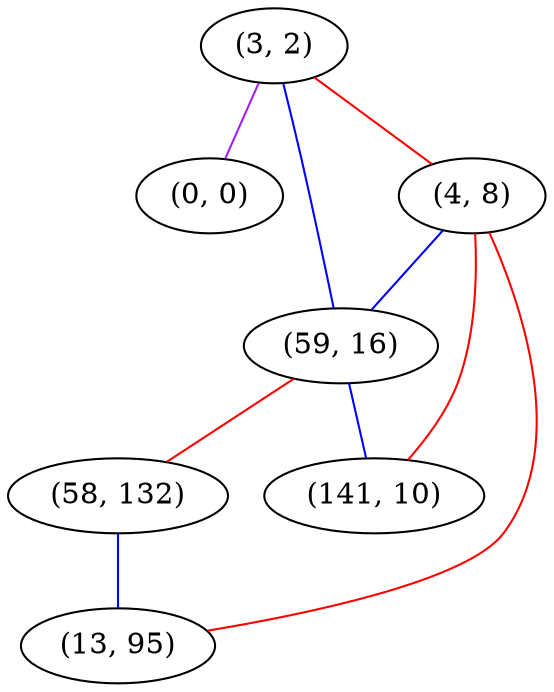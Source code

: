 graph "" {
"(3, 2)";
"(0, 0)";
"(4, 8)";
"(59, 16)";
"(58, 132)";
"(13, 95)";
"(141, 10)";
"(3, 2)" -- "(59, 16)"  [color=blue, key=0, weight=3];
"(3, 2)" -- "(0, 0)"  [color=purple, key=0, weight=4];
"(3, 2)" -- "(4, 8)"  [color=red, key=0, weight=1];
"(4, 8)" -- "(59, 16)"  [color=blue, key=0, weight=3];
"(4, 8)" -- "(13, 95)"  [color=red, key=0, weight=1];
"(4, 8)" -- "(141, 10)"  [color=red, key=0, weight=1];
"(59, 16)" -- "(141, 10)"  [color=blue, key=0, weight=3];
"(59, 16)" -- "(58, 132)"  [color=red, key=0, weight=1];
"(58, 132)" -- "(13, 95)"  [color=blue, key=0, weight=3];
}
